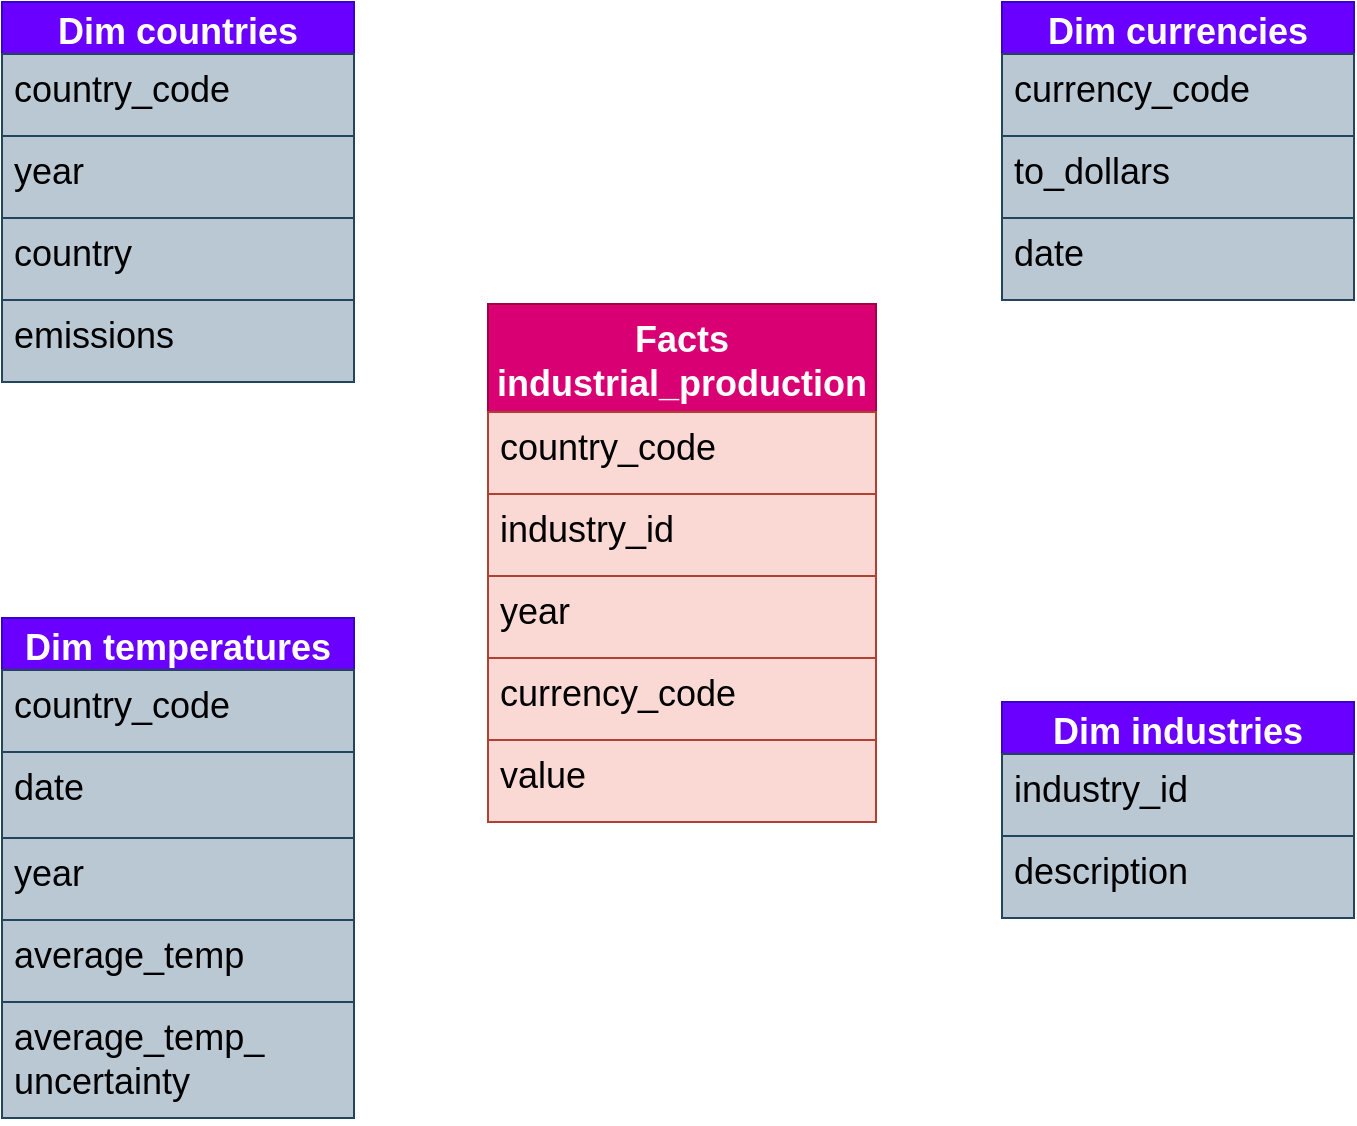 <mxfile version="13.1.3">
    <diagram id="6hGFLwfOUW9BJ-s0fimq" name="Page-1">
        <mxGraphModel dx="253" dy="771" grid="1" gridSize="10" guides="1" tooltips="1" connect="1" arrows="1" fold="1" page="1" pageScale="1" pageWidth="800" pageHeight="800" math="0" shadow="0">
            <root>
                <mxCell id="0"/>
                <mxCell id="1" parent="0"/>
                <mxCell id="31" value="" style="group" parent="1" vertex="1" connectable="0">
                    <mxGeometry x="303" y="271" width="194" height="249" as="geometry"/>
                </mxCell>
                <mxCell id="14" value="Facts&#10;industrial_production" style="swimlane;fontStyle=1;childLayout=stackLayout;horizontal=1;startSize=54;fillColor=#d80073;horizontalStack=0;resizeParent=1;resizeParentMax=0;resizeLast=0;collapsible=1;marginBottom=0;fontSize=18;fontFamily=Helvetica;strokeColor=#A50040;fontColor=#ffffff;" parent="31" vertex="1">
                    <mxGeometry width="194" height="177" as="geometry"/>
                </mxCell>
                <mxCell id="15" value="country_code" style="text;align=left;verticalAlign=top;spacingLeft=4;spacingRight=4;overflow=hidden;rotatable=0;points=[[0,0.5],[1,0.5]];portConstraint=eastwest;fontSize=18;fillColor=#fad9d5;strokeColor=#ae4132;fontColor=#000000;" parent="14" vertex="1">
                    <mxGeometry y="54" width="194" height="41" as="geometry"/>
                </mxCell>
                <mxCell id="16" value="industry_id" style="text;align=left;verticalAlign=top;spacingLeft=4;spacingRight=4;overflow=hidden;rotatable=0;points=[[0,0.5],[1,0.5]];portConstraint=eastwest;fontSize=18;fillColor=#fad9d5;strokeColor=#ae4132;fontColor=#000000;" parent="14" vertex="1">
                    <mxGeometry y="95" width="194" height="41" as="geometry"/>
                </mxCell>
                <mxCell id="17" value="year" style="text;align=left;verticalAlign=top;spacingLeft=4;spacingRight=4;overflow=hidden;rotatable=0;points=[[0,0.5],[1,0.5]];portConstraint=eastwest;fontSize=18;fillColor=#fad9d5;strokeColor=#ae4132;fontColor=#000000;" parent="14" vertex="1">
                    <mxGeometry y="136" width="194" height="41" as="geometry"/>
                </mxCell>
                <mxCell id="29" value="currency_code" style="text;align=left;verticalAlign=top;spacingLeft=4;spacingRight=4;overflow=hidden;rotatable=0;points=[[0,0.5],[1,0.5]];portConstraint=eastwest;fontSize=18;fillColor=#fad9d5;strokeColor=#ae4132;fontColor=#000000;" parent="31" vertex="1">
                    <mxGeometry y="177" width="194" height="41" as="geometry"/>
                </mxCell>
                <mxCell id="30" value="value" style="text;align=left;verticalAlign=top;spacingLeft=4;spacingRight=4;overflow=hidden;rotatable=0;points=[[0,0.5],[1,0.5]];portConstraint=eastwest;fontSize=18;fillColor=#fad9d5;strokeColor=#ae4132;fontColor=#000000;" parent="31" vertex="1">
                    <mxGeometry y="218" width="194" height="41" as="geometry"/>
                </mxCell>
                <mxCell id="37" value="Dim currencies" style="swimlane;fontStyle=1;childLayout=stackLayout;horizontal=1;startSize=26;fillColor=#6a00ff;horizontalStack=0;resizeParent=1;resizeParentMax=0;resizeLast=0;collapsible=1;marginBottom=0;fontSize=18;fontFamily=Helvetica;strokeColor=#3700CC;fontColor=#ffffff;" parent="1" vertex="1">
                    <mxGeometry x="560" y="120" width="176" height="149" as="geometry"/>
                </mxCell>
                <mxCell id="38" value="currency_code" style="text;align=left;verticalAlign=top;spacingLeft=4;spacingRight=4;overflow=hidden;rotatable=0;points=[[0,0.5],[1,0.5]];portConstraint=eastwest;fontSize=18;fillColor=#bac8d3;strokeColor=#23445d;fontColor=#000000;" parent="37" vertex="1">
                    <mxGeometry y="26" width="176" height="41" as="geometry"/>
                </mxCell>
                <mxCell id="40" value="to_dollars" style="text;align=left;verticalAlign=top;spacingLeft=4;spacingRight=4;overflow=hidden;rotatable=0;points=[[0,0.5],[1,0.5]];portConstraint=eastwest;fontSize=18;fillColor=#bac8d3;strokeColor=#23445d;fontColor=#000000;" parent="37" vertex="1">
                    <mxGeometry y="67" width="176" height="41" as="geometry"/>
                </mxCell>
                <mxCell id="39" value="date" style="text;align=left;verticalAlign=top;spacingLeft=4;spacingRight=4;overflow=hidden;rotatable=0;points=[[0,0.5],[1,0.5]];portConstraint=eastwest;fontSize=18;fillColor=#bac8d3;strokeColor=#23445d;fontColor=#000000;" parent="37" vertex="1">
                    <mxGeometry y="108" width="176" height="41" as="geometry"/>
                </mxCell>
                <mxCell id="32" value="Dim countries" style="swimlane;fontStyle=1;childLayout=stackLayout;horizontal=1;startSize=26;fillColor=#6a00ff;horizontalStack=0;resizeParent=1;resizeParentMax=0;resizeLast=0;collapsible=1;marginBottom=0;fontSize=18;fontFamily=Helvetica;strokeColor=#3700CC;fontColor=#ffffff;" parent="1" vertex="1">
                    <mxGeometry x="60" y="120" width="176" height="149" as="geometry"/>
                </mxCell>
                <mxCell id="33" value="country_code" style="text;align=left;verticalAlign=top;spacingLeft=4;spacingRight=4;overflow=hidden;rotatable=0;points=[[0,0.5],[1,0.5]];portConstraint=eastwest;fontSize=18;fillColor=#bac8d3;strokeColor=#23445d;fontColor=#000000;" parent="32" vertex="1">
                    <mxGeometry y="26" width="176" height="41" as="geometry"/>
                </mxCell>
                <mxCell id="34" value="year" style="text;align=left;verticalAlign=top;spacingLeft=4;spacingRight=4;overflow=hidden;rotatable=0;points=[[0,0.5],[1,0.5]];portConstraint=eastwest;fontSize=18;fillColor=#bac8d3;strokeColor=#23445d;fontColor=#000000;" parent="32" vertex="1">
                    <mxGeometry y="67" width="176" height="41" as="geometry"/>
                </mxCell>
                <mxCell id="35" value="country" style="text;align=left;verticalAlign=top;spacingLeft=4;spacingRight=4;overflow=hidden;rotatable=0;points=[[0,0.5],[1,0.5]];portConstraint=eastwest;fontSize=18;fillColor=#bac8d3;strokeColor=#23445d;fontColor=#000000;" parent="32" vertex="1">
                    <mxGeometry y="108" width="176" height="41" as="geometry"/>
                </mxCell>
                <mxCell id="42" value="emissions" style="text;align=left;verticalAlign=top;spacingLeft=4;spacingRight=4;overflow=hidden;rotatable=0;points=[[0,0.5],[1,0.5]];portConstraint=eastwest;fontSize=18;fillColor=#bac8d3;strokeColor=#23445d;fontColor=#000000;" parent="1" vertex="1">
                    <mxGeometry x="60" y="269" width="176" height="41" as="geometry"/>
                </mxCell>
                <mxCell id="44" value="Dim temperatures" style="swimlane;fontStyle=1;childLayout=stackLayout;horizontal=1;startSize=26;fillColor=#6a00ff;horizontalStack=0;resizeParent=1;resizeParentMax=0;resizeLast=0;collapsible=1;marginBottom=0;fontSize=18;fontFamily=Helvetica;strokeColor=#3700CC;fontColor=#ffffff;" parent="1" vertex="1">
                    <mxGeometry x="60" y="428" width="176" height="151" as="geometry"/>
                </mxCell>
                <mxCell id="45" value="country_code" style="text;align=left;verticalAlign=top;spacingLeft=4;spacingRight=4;overflow=hidden;rotatable=0;points=[[0,0.5],[1,0.5]];portConstraint=eastwest;fontSize=18;fillColor=#bac8d3;strokeColor=#23445d;fontColor=#000000;" parent="44" vertex="1">
                    <mxGeometry y="26" width="176" height="41" as="geometry"/>
                </mxCell>
                <mxCell id="46" value="date" style="text;align=left;verticalAlign=top;spacingLeft=4;spacingRight=4;overflow=hidden;rotatable=0;points=[[0,0.5],[1,0.5]];portConstraint=eastwest;fontSize=18;fillColor=#bac8d3;strokeColor=#23445d;fontColor=#000000;" parent="44" vertex="1">
                    <mxGeometry y="67" width="176" height="43" as="geometry"/>
                </mxCell>
                <mxCell id="47" value="year" style="text;align=left;verticalAlign=top;spacingLeft=4;spacingRight=4;overflow=hidden;rotatable=0;points=[[0,0.5],[1,0.5]];portConstraint=eastwest;fontSize=18;fillColor=#bac8d3;strokeColor=#23445d;fontColor=#000000;" parent="44" vertex="1">
                    <mxGeometry y="110" width="176" height="41" as="geometry"/>
                </mxCell>
                <mxCell id="49" value="average_temp" style="text;align=left;verticalAlign=top;spacingLeft=4;spacingRight=4;overflow=hidden;rotatable=0;points=[[0,0.5],[1,0.5]];portConstraint=eastwest;fontSize=18;fillColor=#bac8d3;strokeColor=#23445d;fontColor=#000000;" parent="1" vertex="1">
                    <mxGeometry x="60" y="579" width="176" height="41" as="geometry"/>
                </mxCell>
                <mxCell id="50" value="average_temp_&#10;uncertainty" style="text;align=left;verticalAlign=top;spacingLeft=4;spacingRight=4;overflow=hidden;rotatable=0;points=[[0,0.5],[1,0.5]];portConstraint=eastwest;fontSize=18;fillColor=#bac8d3;strokeColor=#23445d;fontColor=#000000;" parent="1" vertex="1">
                    <mxGeometry x="60" y="620" width="176" height="58" as="geometry"/>
                </mxCell>
                <mxCell id="51" value="Dim industries" style="swimlane;fontStyle=1;childLayout=stackLayout;horizontal=1;startSize=26;fillColor=#6a00ff;horizontalStack=0;resizeParent=1;resizeParentMax=0;resizeLast=0;collapsible=1;marginBottom=0;fontSize=18;fontFamily=Helvetica;strokeColor=#3700CC;fontColor=#ffffff;" parent="1" vertex="1">
                    <mxGeometry x="560" y="470" width="176" height="108" as="geometry"/>
                </mxCell>
                <mxCell id="52" value="industry_id" style="text;align=left;verticalAlign=top;spacingLeft=4;spacingRight=4;overflow=hidden;rotatable=0;points=[[0,0.5],[1,0.5]];portConstraint=eastwest;fontSize=18;fillColor=#bac8d3;strokeColor=#23445d;fontColor=#000000;" parent="51" vertex="1">
                    <mxGeometry y="26" width="176" height="41" as="geometry"/>
                </mxCell>
                <mxCell id="53" value="description" style="text;align=left;verticalAlign=top;spacingLeft=4;spacingRight=4;overflow=hidden;rotatable=0;points=[[0,0.5],[1,0.5]];portConstraint=eastwest;fontSize=18;fillColor=#bac8d3;strokeColor=#23445d;fontColor=#000000;" parent="51" vertex="1">
                    <mxGeometry y="67" width="176" height="41" as="geometry"/>
                </mxCell>
            </root>
        </mxGraphModel>
    </diagram>
</mxfile>